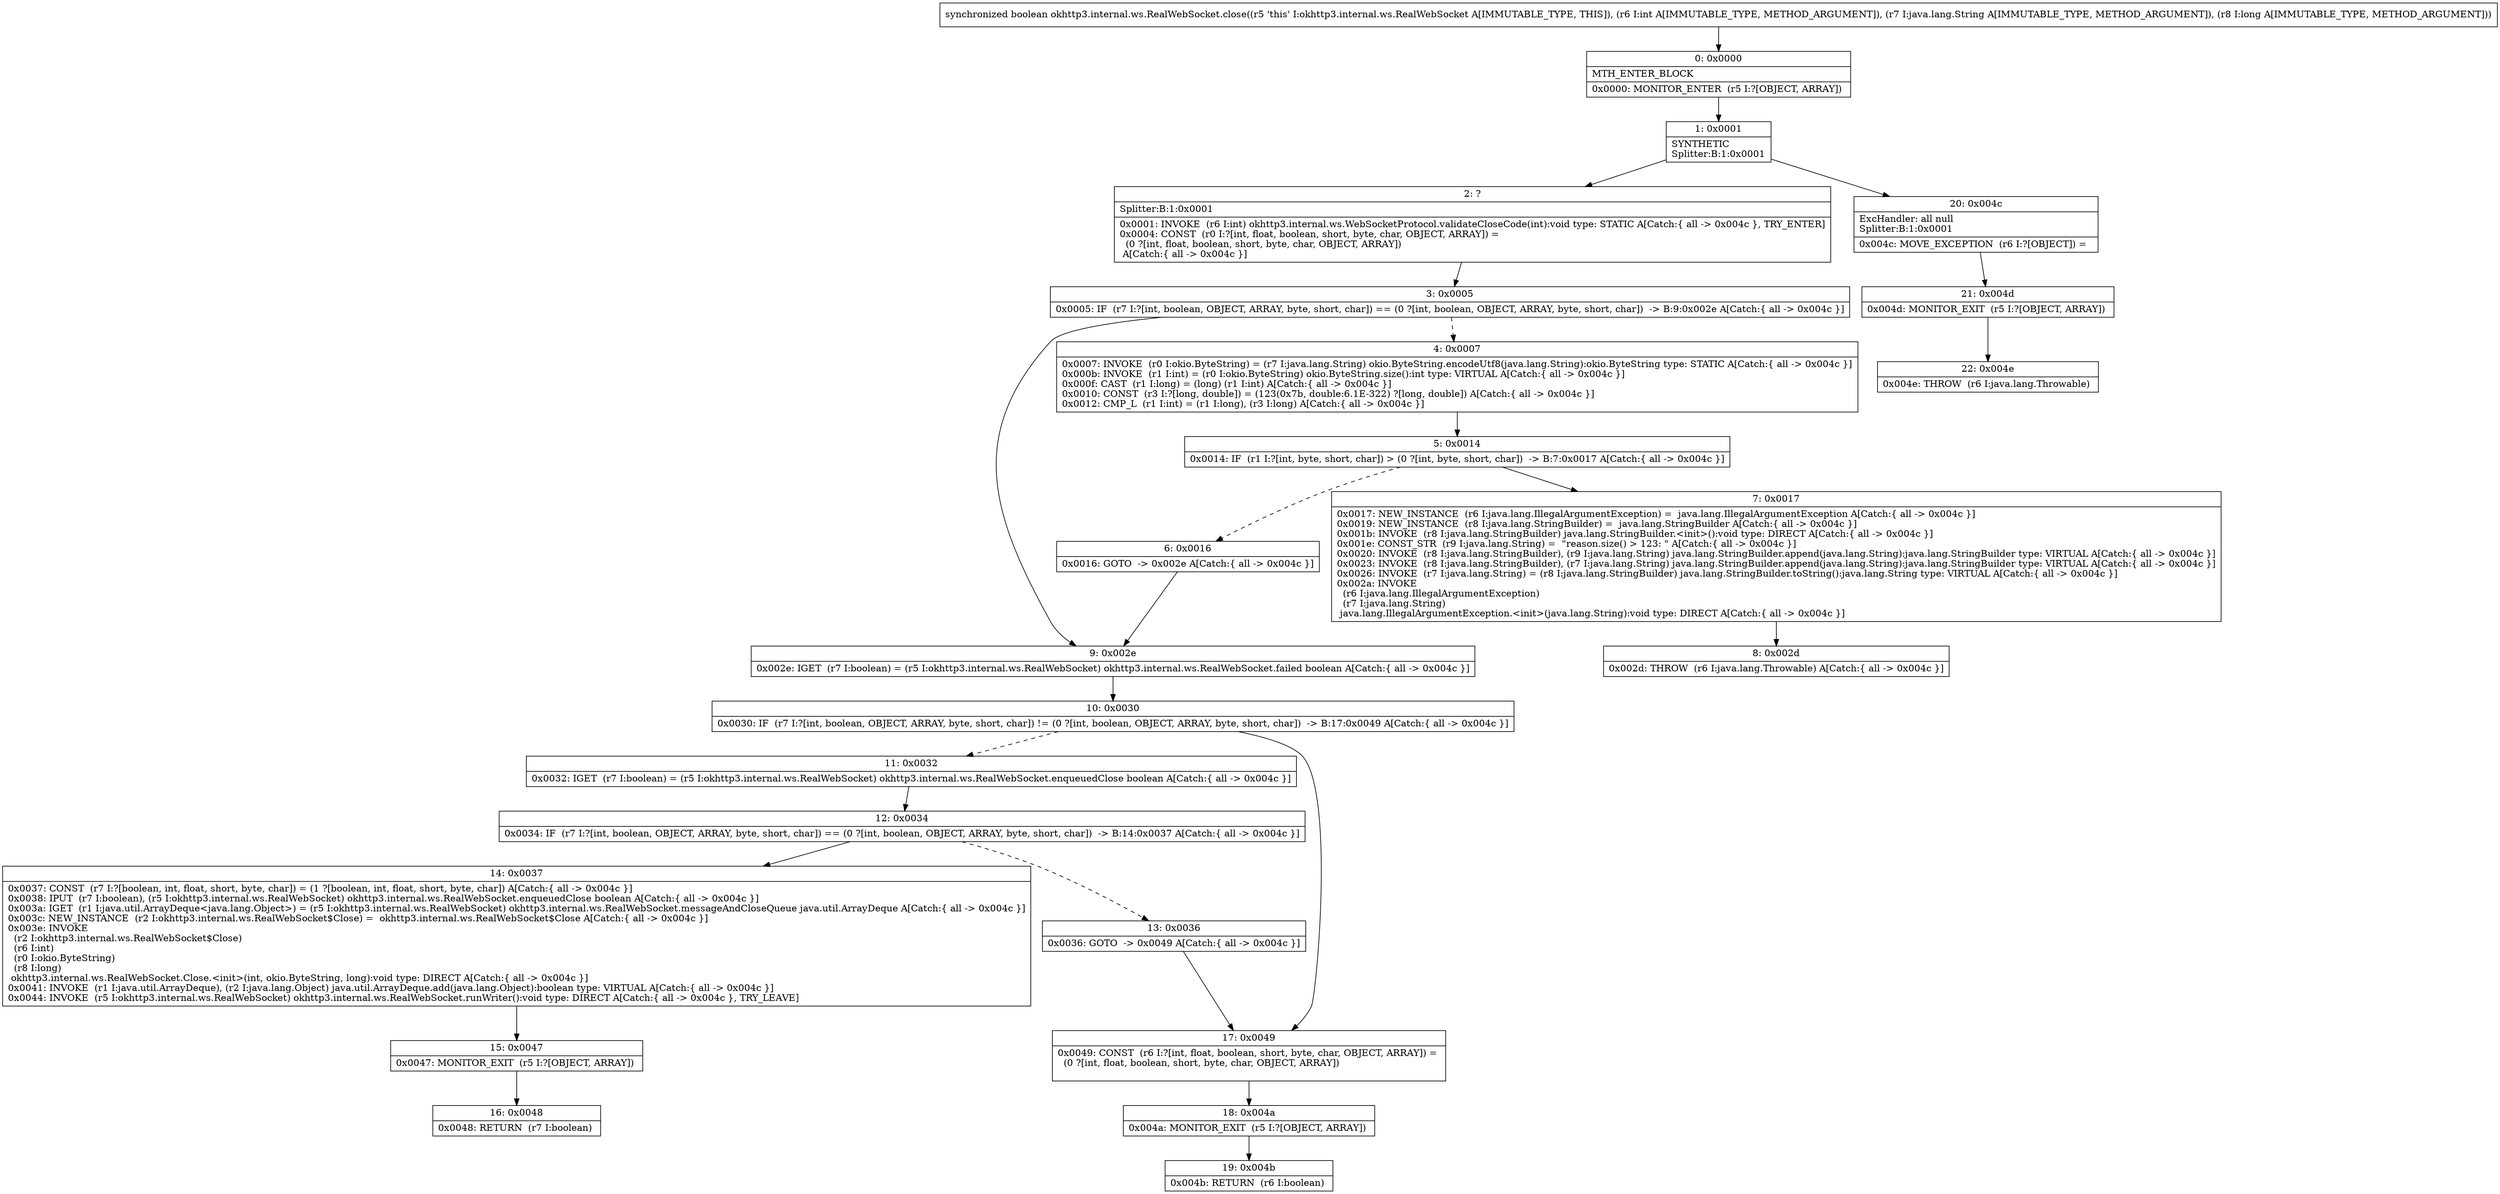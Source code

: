 digraph "CFG forokhttp3.internal.ws.RealWebSocket.close(ILjava\/lang\/String;J)Z" {
Node_0 [shape=record,label="{0\:\ 0x0000|MTH_ENTER_BLOCK\l|0x0000: MONITOR_ENTER  (r5 I:?[OBJECT, ARRAY]) \l}"];
Node_1 [shape=record,label="{1\:\ 0x0001|SYNTHETIC\lSplitter:B:1:0x0001\l}"];
Node_2 [shape=record,label="{2\:\ ?|Splitter:B:1:0x0001\l|0x0001: INVOKE  (r6 I:int) okhttp3.internal.ws.WebSocketProtocol.validateCloseCode(int):void type: STATIC A[Catch:\{ all \-\> 0x004c \}, TRY_ENTER]\l0x0004: CONST  (r0 I:?[int, float, boolean, short, byte, char, OBJECT, ARRAY]) = \l  (0 ?[int, float, boolean, short, byte, char, OBJECT, ARRAY])\l A[Catch:\{ all \-\> 0x004c \}]\l}"];
Node_3 [shape=record,label="{3\:\ 0x0005|0x0005: IF  (r7 I:?[int, boolean, OBJECT, ARRAY, byte, short, char]) == (0 ?[int, boolean, OBJECT, ARRAY, byte, short, char])  \-\> B:9:0x002e A[Catch:\{ all \-\> 0x004c \}]\l}"];
Node_4 [shape=record,label="{4\:\ 0x0007|0x0007: INVOKE  (r0 I:okio.ByteString) = (r7 I:java.lang.String) okio.ByteString.encodeUtf8(java.lang.String):okio.ByteString type: STATIC A[Catch:\{ all \-\> 0x004c \}]\l0x000b: INVOKE  (r1 I:int) = (r0 I:okio.ByteString) okio.ByteString.size():int type: VIRTUAL A[Catch:\{ all \-\> 0x004c \}]\l0x000f: CAST  (r1 I:long) = (long) (r1 I:int) A[Catch:\{ all \-\> 0x004c \}]\l0x0010: CONST  (r3 I:?[long, double]) = (123(0x7b, double:6.1E\-322) ?[long, double]) A[Catch:\{ all \-\> 0x004c \}]\l0x0012: CMP_L  (r1 I:int) = (r1 I:long), (r3 I:long) A[Catch:\{ all \-\> 0x004c \}]\l}"];
Node_5 [shape=record,label="{5\:\ 0x0014|0x0014: IF  (r1 I:?[int, byte, short, char]) \> (0 ?[int, byte, short, char])  \-\> B:7:0x0017 A[Catch:\{ all \-\> 0x004c \}]\l}"];
Node_6 [shape=record,label="{6\:\ 0x0016|0x0016: GOTO  \-\> 0x002e A[Catch:\{ all \-\> 0x004c \}]\l}"];
Node_7 [shape=record,label="{7\:\ 0x0017|0x0017: NEW_INSTANCE  (r6 I:java.lang.IllegalArgumentException) =  java.lang.IllegalArgumentException A[Catch:\{ all \-\> 0x004c \}]\l0x0019: NEW_INSTANCE  (r8 I:java.lang.StringBuilder) =  java.lang.StringBuilder A[Catch:\{ all \-\> 0x004c \}]\l0x001b: INVOKE  (r8 I:java.lang.StringBuilder) java.lang.StringBuilder.\<init\>():void type: DIRECT A[Catch:\{ all \-\> 0x004c \}]\l0x001e: CONST_STR  (r9 I:java.lang.String) =  \"reason.size() \> 123: \" A[Catch:\{ all \-\> 0x004c \}]\l0x0020: INVOKE  (r8 I:java.lang.StringBuilder), (r9 I:java.lang.String) java.lang.StringBuilder.append(java.lang.String):java.lang.StringBuilder type: VIRTUAL A[Catch:\{ all \-\> 0x004c \}]\l0x0023: INVOKE  (r8 I:java.lang.StringBuilder), (r7 I:java.lang.String) java.lang.StringBuilder.append(java.lang.String):java.lang.StringBuilder type: VIRTUAL A[Catch:\{ all \-\> 0x004c \}]\l0x0026: INVOKE  (r7 I:java.lang.String) = (r8 I:java.lang.StringBuilder) java.lang.StringBuilder.toString():java.lang.String type: VIRTUAL A[Catch:\{ all \-\> 0x004c \}]\l0x002a: INVOKE  \l  (r6 I:java.lang.IllegalArgumentException)\l  (r7 I:java.lang.String)\l java.lang.IllegalArgumentException.\<init\>(java.lang.String):void type: DIRECT A[Catch:\{ all \-\> 0x004c \}]\l}"];
Node_8 [shape=record,label="{8\:\ 0x002d|0x002d: THROW  (r6 I:java.lang.Throwable) A[Catch:\{ all \-\> 0x004c \}]\l}"];
Node_9 [shape=record,label="{9\:\ 0x002e|0x002e: IGET  (r7 I:boolean) = (r5 I:okhttp3.internal.ws.RealWebSocket) okhttp3.internal.ws.RealWebSocket.failed boolean A[Catch:\{ all \-\> 0x004c \}]\l}"];
Node_10 [shape=record,label="{10\:\ 0x0030|0x0030: IF  (r7 I:?[int, boolean, OBJECT, ARRAY, byte, short, char]) != (0 ?[int, boolean, OBJECT, ARRAY, byte, short, char])  \-\> B:17:0x0049 A[Catch:\{ all \-\> 0x004c \}]\l}"];
Node_11 [shape=record,label="{11\:\ 0x0032|0x0032: IGET  (r7 I:boolean) = (r5 I:okhttp3.internal.ws.RealWebSocket) okhttp3.internal.ws.RealWebSocket.enqueuedClose boolean A[Catch:\{ all \-\> 0x004c \}]\l}"];
Node_12 [shape=record,label="{12\:\ 0x0034|0x0034: IF  (r7 I:?[int, boolean, OBJECT, ARRAY, byte, short, char]) == (0 ?[int, boolean, OBJECT, ARRAY, byte, short, char])  \-\> B:14:0x0037 A[Catch:\{ all \-\> 0x004c \}]\l}"];
Node_13 [shape=record,label="{13\:\ 0x0036|0x0036: GOTO  \-\> 0x0049 A[Catch:\{ all \-\> 0x004c \}]\l}"];
Node_14 [shape=record,label="{14\:\ 0x0037|0x0037: CONST  (r7 I:?[boolean, int, float, short, byte, char]) = (1 ?[boolean, int, float, short, byte, char]) A[Catch:\{ all \-\> 0x004c \}]\l0x0038: IPUT  (r7 I:boolean), (r5 I:okhttp3.internal.ws.RealWebSocket) okhttp3.internal.ws.RealWebSocket.enqueuedClose boolean A[Catch:\{ all \-\> 0x004c \}]\l0x003a: IGET  (r1 I:java.util.ArrayDeque\<java.lang.Object\>) = (r5 I:okhttp3.internal.ws.RealWebSocket) okhttp3.internal.ws.RealWebSocket.messageAndCloseQueue java.util.ArrayDeque A[Catch:\{ all \-\> 0x004c \}]\l0x003c: NEW_INSTANCE  (r2 I:okhttp3.internal.ws.RealWebSocket$Close) =  okhttp3.internal.ws.RealWebSocket$Close A[Catch:\{ all \-\> 0x004c \}]\l0x003e: INVOKE  \l  (r2 I:okhttp3.internal.ws.RealWebSocket$Close)\l  (r6 I:int)\l  (r0 I:okio.ByteString)\l  (r8 I:long)\l okhttp3.internal.ws.RealWebSocket.Close.\<init\>(int, okio.ByteString, long):void type: DIRECT A[Catch:\{ all \-\> 0x004c \}]\l0x0041: INVOKE  (r1 I:java.util.ArrayDeque), (r2 I:java.lang.Object) java.util.ArrayDeque.add(java.lang.Object):boolean type: VIRTUAL A[Catch:\{ all \-\> 0x004c \}]\l0x0044: INVOKE  (r5 I:okhttp3.internal.ws.RealWebSocket) okhttp3.internal.ws.RealWebSocket.runWriter():void type: DIRECT A[Catch:\{ all \-\> 0x004c \}, TRY_LEAVE]\l}"];
Node_15 [shape=record,label="{15\:\ 0x0047|0x0047: MONITOR_EXIT  (r5 I:?[OBJECT, ARRAY]) \l}"];
Node_16 [shape=record,label="{16\:\ 0x0048|0x0048: RETURN  (r7 I:boolean) \l}"];
Node_17 [shape=record,label="{17\:\ 0x0049|0x0049: CONST  (r6 I:?[int, float, boolean, short, byte, char, OBJECT, ARRAY]) = \l  (0 ?[int, float, boolean, short, byte, char, OBJECT, ARRAY])\l \l}"];
Node_18 [shape=record,label="{18\:\ 0x004a|0x004a: MONITOR_EXIT  (r5 I:?[OBJECT, ARRAY]) \l}"];
Node_19 [shape=record,label="{19\:\ 0x004b|0x004b: RETURN  (r6 I:boolean) \l}"];
Node_20 [shape=record,label="{20\:\ 0x004c|ExcHandler: all null\lSplitter:B:1:0x0001\l|0x004c: MOVE_EXCEPTION  (r6 I:?[OBJECT]) =  \l}"];
Node_21 [shape=record,label="{21\:\ 0x004d|0x004d: MONITOR_EXIT  (r5 I:?[OBJECT, ARRAY]) \l}"];
Node_22 [shape=record,label="{22\:\ 0x004e|0x004e: THROW  (r6 I:java.lang.Throwable) \l}"];
MethodNode[shape=record,label="{synchronized boolean okhttp3.internal.ws.RealWebSocket.close((r5 'this' I:okhttp3.internal.ws.RealWebSocket A[IMMUTABLE_TYPE, THIS]), (r6 I:int A[IMMUTABLE_TYPE, METHOD_ARGUMENT]), (r7 I:java.lang.String A[IMMUTABLE_TYPE, METHOD_ARGUMENT]), (r8 I:long A[IMMUTABLE_TYPE, METHOD_ARGUMENT])) }"];
MethodNode -> Node_0;
Node_0 -> Node_1;
Node_1 -> Node_2;
Node_1 -> Node_20;
Node_2 -> Node_3;
Node_3 -> Node_4[style=dashed];
Node_3 -> Node_9;
Node_4 -> Node_5;
Node_5 -> Node_6[style=dashed];
Node_5 -> Node_7;
Node_6 -> Node_9;
Node_7 -> Node_8;
Node_9 -> Node_10;
Node_10 -> Node_11[style=dashed];
Node_10 -> Node_17;
Node_11 -> Node_12;
Node_12 -> Node_13[style=dashed];
Node_12 -> Node_14;
Node_13 -> Node_17;
Node_14 -> Node_15;
Node_15 -> Node_16;
Node_17 -> Node_18;
Node_18 -> Node_19;
Node_20 -> Node_21;
Node_21 -> Node_22;
}

